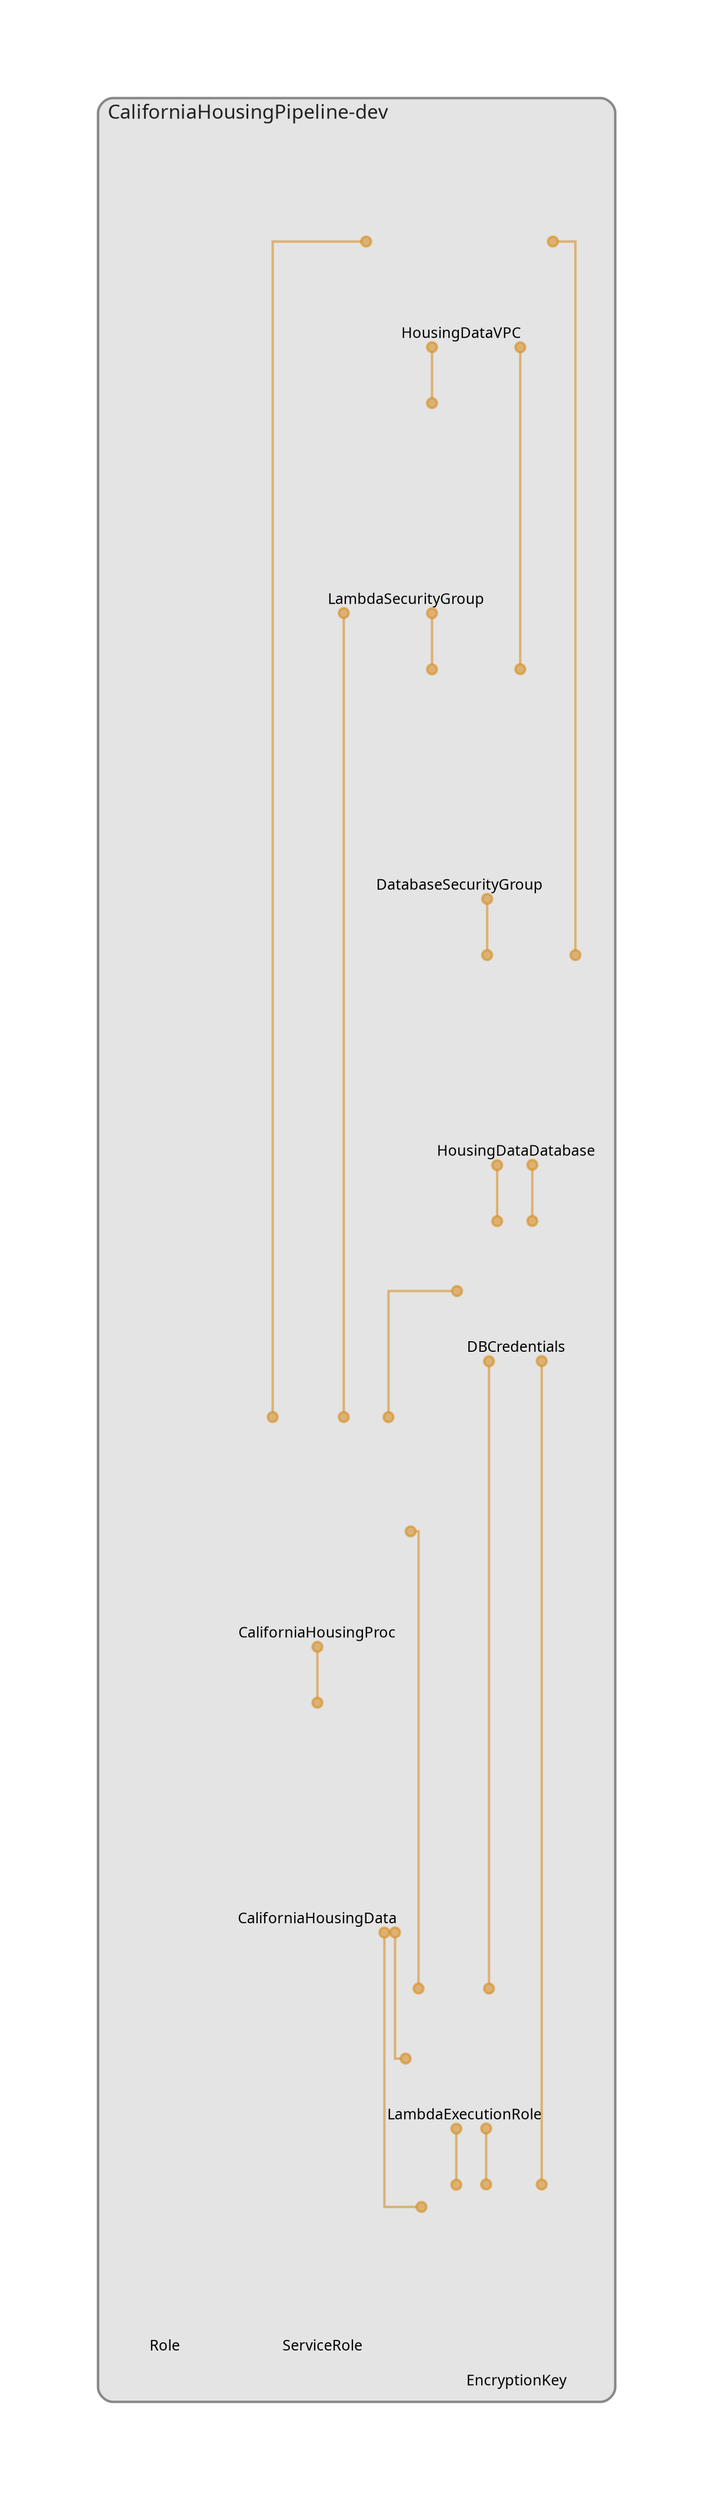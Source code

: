 digraph "Diagram" {
  splines = "ortho";
  pad = "1.0";
  nodesep = "0.60";
  ranksep = "0.75";
  fontname = "Sans-Serif";
  fontsize = "15";
  dpi = "200";
  rankdir = "BT";
  compound = "true";
  fontcolor = "#222222";
  edge [
    color = "#D5871488",
    penwidth = 2,
    arrowhead = "dot",
    arrowtail = "dot",
  ];
  node [
    shape = "box",
    style = "rounded",
    fixedsize = true,
    width = 1.7,
    height = 1.7,
    labelloc = "c",
    imagescale = true,
    fontname = "Sans-Serif",
    fontsize = 8,
    margin = 8,
  ];
  subgraph "CaliforniaHousingPipeline-dev" {
    subgraph "cluster-SubGraph.CaliforniaHousingPipeline-dev" {
      graph [
        label = "CaliforniaHousingPipeline-dev",
        labelloc = "b",
        labeljust = "l",
        margin = "10",
        fontsize = "16",
        penwidth = "2",
        pencolor = "#888888",
        style = "filled,rounded",
        fillcolor = "#e4e4e4",
      ];
      "CaliforniaHousingPipeline-dev/EncryptionKey" [
        label = " EncryptionKey",
        fontsize = 12,
        image = "/opt/homebrew/lib/node_modules/cdk-dia/icons/aws/Service/Arch_Security-Identity-Compliance/64/Arch_AWS-Key-Management-Services_64@5x.png",
        imagescale = "true",
        imagepos = "tc",
        penwidth = "0",
        shape = "node",
        fixedsize = "true",
        labelloc = "b",
        width = 2,
        height = 2.266,
      ];
      "CaliforniaHousingPipeline-dev/HousingDataVPC" [
        label = " HousingDataVPC",
        fontsize = 12,
        image = "/opt/homebrew/lib/node_modules/cdk-dia/icons/aws/Service/Arch_Networking-Content/64/Arch_Amazon-Virtual-Private-Cloud_64@5x.png",
        imagescale = "true",
        imagepos = "tc",
        penwidth = "0",
        shape = "node",
        fixedsize = "true",
        labelloc = "b",
        width = 2,
        height = 2.266,
      ];
      "CaliforniaHousingPipeline-dev/CaliforniaHousingDataBucket" [
        label = "\nCaliforniaHousingData",
        fontsize = 12,
        image = "/opt/homebrew/lib/node_modules/cdk-dia/icons/aws/Service/Arch_Storage/64/Arch_Amazon-S3-Standard_64@5x.png",
        imagescale = "true",
        imagepos = "tc",
        penwidth = "0",
        shape = "node",
        fixedsize = "true",
        labelloc = "b",
        width = 2,
        height = 2.4819999999999998,
      ];
      "CaliforniaHousingPipeline-dev/DatabaseSecurityGroup" [
        label = "\nDatabaseSecurityGroup",
        fontsize = 12,
        image = "/opt/homebrew/lib/node_modules/cdk-dia/icons/aws/security_group.png",
        imagescale = "true",
        imagepos = "tc",
        penwidth = "0",
        shape = "node",
        fixedsize = "true",
        labelloc = "b",
        width = 2,
        height = 2.4819999999999998,
      ];
      "CaliforniaHousingPipeline-dev/LambdaSecurityGroup" [
        label = " LambdaSecurityGroup",
        fontsize = 12,
        image = "/opt/homebrew/lib/node_modules/cdk-dia/icons/aws/security_group.png",
        imagescale = "true",
        imagepos = "tc",
        penwidth = "0",
        shape = "node",
        fixedsize = "true",
        labelloc = "b",
        width = 2,
        height = 2.266,
      ];
      "CaliforniaHousingPipeline-dev/DBCredentials" [
        label = " DBCredentials",
        fontsize = 12,
        image = "/opt/homebrew/lib/node_modules/cdk-dia/icons/aws/Service/Arch_Security-Identity-Compliance/64/Arch_AWS-Secrets-Manager_64@5x.png",
        imagescale = "true",
        imagepos = "tc",
        penwidth = "0",
        shape = "node",
        fixedsize = "true",
        labelloc = "b",
        width = 1.2,
        height = 1.466,
      ];
      "CaliforniaHousingPipeline-dev/HousingDataDatabase" [
        label = " HousingDataDatabase",
        fontsize = 12,
        image = "/opt/homebrew/lib/node_modules/cdk-dia/icons/aws/Resource/Res_Compute/Res_48_Dark/Res_Amazon-EC2_T3-Instance_48_Dark.png",
        imagescale = "true",
        imagepos = "tc",
        penwidth = "0",
        shape = "node",
        fixedsize = "true",
        labelloc = "b",
        width = 2,
        height = 2.266,
      ];
      "CaliforniaHousingPipeline-dev/LambdaExecutionRole" [
        label = " LambdaExecutionRole",
        fontsize = 12,
        image = "/opt/homebrew/lib/node_modules/cdk-dia/icons/aws/Service/Arch_Security-Identity-Compliance/64/Arch_AWS-Identity-and-Access-Management_64@5x.png",
        imagescale = "true",
        imagepos = "tc",
        penwidth = "0",
        shape = "node",
        fixedsize = "true",
        labelloc = "b",
        width = 1.2,
        height = 1.466,
      ];
      "CaliforniaHousingPipeline-dev/CaliforniaHousingProcessorLambda" [
        label = "\nCaliforniaHousingProc",
        fontsize = 12,
        image = "/opt/homebrew/lib/node_modules/cdk-dia/icons/aws/Service/Arch_Compute/64/Arch_AWS-Lambda_64@5x.png",
        imagescale = "true",
        imagepos = "tc",
        penwidth = "0",
        shape = "node",
        fixedsize = "true",
        labelloc = "b",
        width = 2,
        height = 2.4819999999999998,
      ];
      "CaliforniaHousingPipeline-dev/LogRetentionaae0aa3c5b4d4f87b02d85b201efdd8a/ServiceRole" [
        label = " ServiceRole",
        fontsize = 12,
        image = "/opt/homebrew/lib/node_modules/cdk-dia/icons/aws/Service/Arch_Security-Identity-Compliance/64/Arch_AWS-Identity-and-Access-Management_64@5x.png",
        imagescale = "true",
        imagepos = "tc",
        penwidth = "0",
        shape = "node",
        fixedsize = "true",
        labelloc = "b",
        width = 1.2,
        height = 1.466,
      ];
      "CaliforniaHousingPipeline-dev/BucketNotificationsHandler050a0587b7544547bf325f094a3db834/Role" [
        label = " Role",
        fontsize = 12,
        image = "/opt/homebrew/lib/node_modules/cdk-dia/icons/aws/Service/Arch_Security-Identity-Compliance/64/Arch_AWS-Identity-and-Access-Management_64@5x.png",
        imagescale = "true",
        imagepos = "tc",
        penwidth = "0",
        shape = "node",
        fixedsize = "true",
        labelloc = "b",
        width = 1.2,
        height = 1.466,
      ];
    }
  }
  "CaliforniaHousingPipeline-dev/EncryptionKey" -> "CaliforniaHousingPipeline-dev/LambdaExecutionRole" [
    dir = "both",
  ];
  "CaliforniaHousingPipeline-dev/CaliforniaHousingDataBucket" -> "CaliforniaHousingPipeline-dev/EncryptionKey" [
    dir = "both",
  ];
  "CaliforniaHousingPipeline-dev/CaliforniaHousingDataBucket" -> "CaliforniaHousingPipeline-dev/CaliforniaHousingProcessorLambda" [
    dir = "both",
  ];
  "CaliforniaHousingPipeline-dev/DatabaseSecurityGroup" -> "CaliforniaHousingPipeline-dev/HousingDataVPC" [
    dir = "both",
  ];
  "CaliforniaHousingPipeline-dev/DatabaseSecurityGroup" -> "CaliforniaHousingPipeline-dev/LambdaSecurityGroup" [
    dir = "both",
  ];
  "CaliforniaHousingPipeline-dev/LambdaSecurityGroup" -> "CaliforniaHousingPipeline-dev/HousingDataVPC" [
    dir = "both",
  ];
  "CaliforniaHousingPipeline-dev/DBCredentials" -> "CaliforniaHousingPipeline-dev/EncryptionKey" [
    dir = "both",
  ];
  "CaliforniaHousingPipeline-dev/DBCredentials" -> "CaliforniaHousingPipeline-dev/HousingDataDatabase" [
    dir = "both",
  ];
  "CaliforniaHousingPipeline-dev/HousingDataDatabase" -> "CaliforniaHousingPipeline-dev/HousingDataVPC" [
    dir = "both",
  ];
  "CaliforniaHousingPipeline-dev/HousingDataDatabase" -> "CaliforniaHousingPipeline-dev/DatabaseSecurityGroup" [
    dir = "both",
  ];
  "CaliforniaHousingPipeline-dev/HousingDataDatabase" -> "CaliforniaHousingPipeline-dev/DBCredentials" [
    dir = "both",
  ];
  "CaliforniaHousingPipeline-dev/LambdaExecutionRole" -> "CaliforniaHousingPipeline-dev/EncryptionKey" [
    dir = "both",
  ];
  "CaliforniaHousingPipeline-dev/LambdaExecutionRole" -> "CaliforniaHousingPipeline-dev/CaliforniaHousingDataBucket" [
    dir = "both",
  ];
  "CaliforniaHousingPipeline-dev/LambdaExecutionRole" -> "CaliforniaHousingPipeline-dev/DBCredentials" [
    dir = "both",
  ];
  "CaliforniaHousingPipeline-dev/CaliforniaHousingProcessorLambda" -> "CaliforniaHousingPipeline-dev/HousingDataVPC" [
    dir = "both",
  ];
  "CaliforniaHousingPipeline-dev/CaliforniaHousingProcessorLambda" -> "CaliforniaHousingPipeline-dev/LambdaSecurityGroup" [
    dir = "both",
  ];
  "CaliforniaHousingPipeline-dev/CaliforniaHousingProcessorLambda" -> "CaliforniaHousingPipeline-dev/DBCredentials" [
    dir = "both",
  ];
  "CaliforniaHousingPipeline-dev/CaliforniaHousingProcessorLambda" -> "CaliforniaHousingPipeline-dev/LambdaExecutionRole" [
    dir = "both",
  ];
}